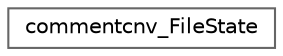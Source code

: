 digraph "Graphical Class Hierarchy"
{
 // INTERACTIVE_SVG=YES
 // LATEX_PDF_SIZE
  bgcolor="transparent";
  edge [fontname=Helvetica,fontsize=10,labelfontname=Helvetica,labelfontsize=10];
  node [fontname=Helvetica,fontsize=10,shape=box,height=0.2,width=0.4];
  rankdir="LR";
  Node0 [id="Node000000",label="commentcnv_FileState",height=0.2,width=0.4,color="grey40", fillcolor="white", style="filled",URL="$dd/d83/structcommentcnv___file_state.html",tooltip=" "];
}
